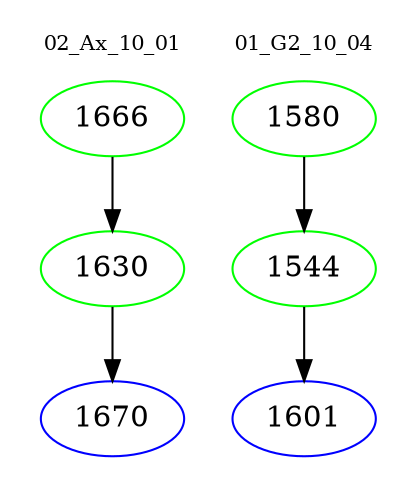 digraph{
subgraph cluster_0 {
color = white
label = "02_Ax_10_01";
fontsize=10;
T0_1666 [label="1666", color="green"]
T0_1666 -> T0_1630 [color="black"]
T0_1630 [label="1630", color="green"]
T0_1630 -> T0_1670 [color="black"]
T0_1670 [label="1670", color="blue"]
}
subgraph cluster_1 {
color = white
label = "01_G2_10_04";
fontsize=10;
T1_1580 [label="1580", color="green"]
T1_1580 -> T1_1544 [color="black"]
T1_1544 [label="1544", color="green"]
T1_1544 -> T1_1601 [color="black"]
T1_1601 [label="1601", color="blue"]
}
}
